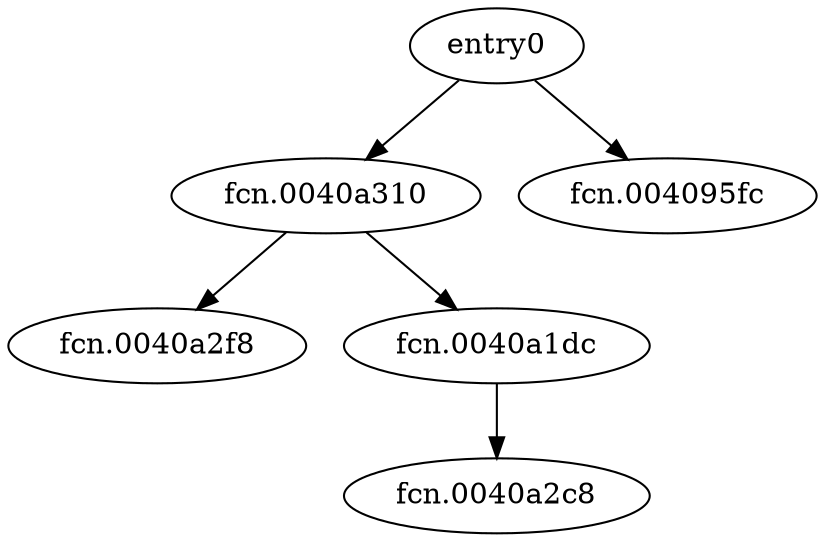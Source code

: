 digraph code {
  "0x00409558" [label="entry0"];
  "0x00409558" -> "0x0040a310";
  "0x0040a310" [label="fcn.0040a310"];
  "0x00409558" -> "0x004095fc";
  "0x004095fc" [label="fcn.004095fc"];
  "0x0040a310" [label="fcn.0040a310"];
  "0x0040a310" -> "0x0040a2f8";
  "0x0040a2f8" [label="fcn.0040a2f8"];
  "0x0040a310" -> "0x0040a1dc";
  "0x0040a1dc" [label="fcn.0040a1dc"];
  "0x0040a1dc" [label="fcn.0040a1dc"];
  "0x0040a1dc" -> "0x0040a2c8";
  "0x0040a2c8" [label="fcn.0040a2c8"];
}